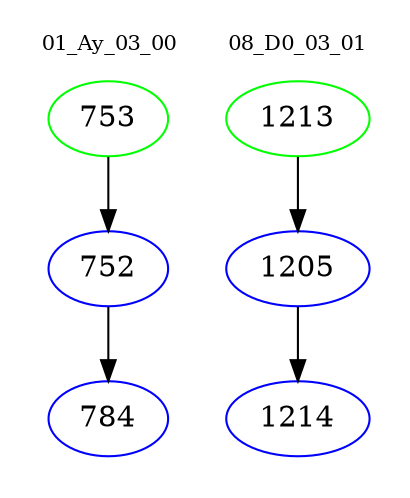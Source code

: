 digraph{
subgraph cluster_0 {
color = white
label = "01_Ay_03_00";
fontsize=10;
T0_753 [label="753", color="green"]
T0_753 -> T0_752 [color="black"]
T0_752 [label="752", color="blue"]
T0_752 -> T0_784 [color="black"]
T0_784 [label="784", color="blue"]
}
subgraph cluster_1 {
color = white
label = "08_D0_03_01";
fontsize=10;
T1_1213 [label="1213", color="green"]
T1_1213 -> T1_1205 [color="black"]
T1_1205 [label="1205", color="blue"]
T1_1205 -> T1_1214 [color="black"]
T1_1214 [label="1214", color="blue"]
}
}

